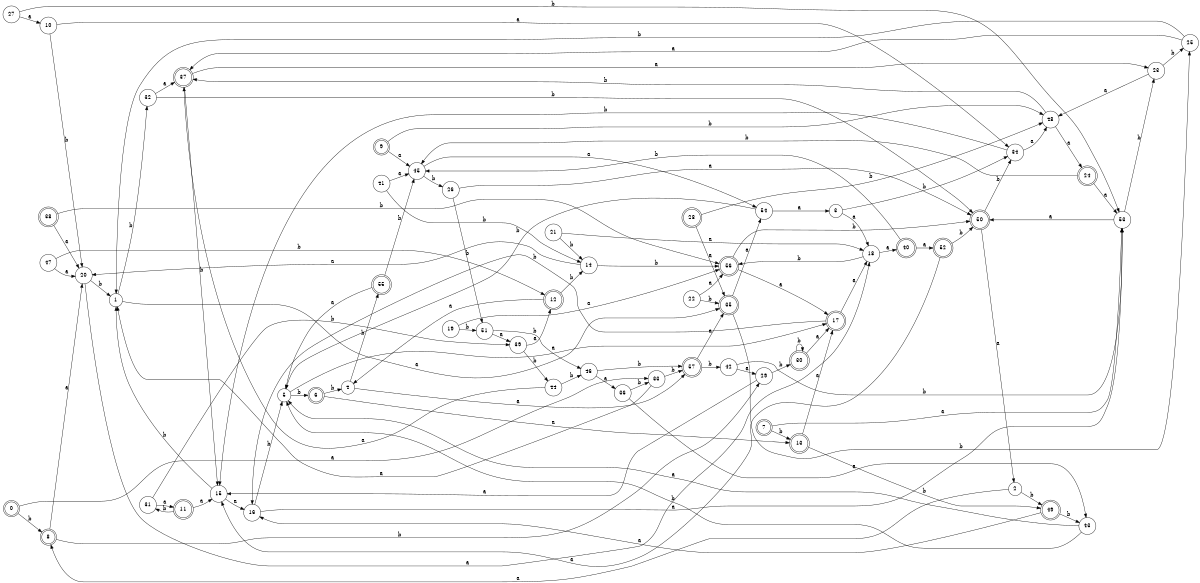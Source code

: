 digraph n47_1 {
__start0 [label="" shape="none"];

rankdir=LR;
size="8,5";

s0 [style="rounded,filled", color="black", fillcolor="white" shape="doublecircle", label="0"];
s1 [style="filled", color="black", fillcolor="white" shape="circle", label="1"];
s2 [style="filled", color="black", fillcolor="white" shape="circle", label="2"];
s3 [style="filled", color="black", fillcolor="white" shape="circle", label="3"];
s4 [style="filled", color="black", fillcolor="white" shape="circle", label="4"];
s5 [style="filled", color="black", fillcolor="white" shape="circle", label="5"];
s6 [style="rounded,filled", color="black", fillcolor="white" shape="doublecircle", label="6"];
s7 [style="rounded,filled", color="black", fillcolor="white" shape="doublecircle", label="7"];
s8 [style="rounded,filled", color="black", fillcolor="white" shape="doublecircle", label="8"];
s9 [style="rounded,filled", color="black", fillcolor="white" shape="doublecircle", label="9"];
s10 [style="filled", color="black", fillcolor="white" shape="circle", label="10"];
s11 [style="rounded,filled", color="black", fillcolor="white" shape="doublecircle", label="11"];
s12 [style="rounded,filled", color="black", fillcolor="white" shape="doublecircle", label="12"];
s13 [style="rounded,filled", color="black", fillcolor="white" shape="doublecircle", label="13"];
s14 [style="filled", color="black", fillcolor="white" shape="circle", label="14"];
s15 [style="filled", color="black", fillcolor="white" shape="circle", label="15"];
s16 [style="filled", color="black", fillcolor="white" shape="circle", label="16"];
s17 [style="rounded,filled", color="black", fillcolor="white" shape="doublecircle", label="17"];
s18 [style="filled", color="black", fillcolor="white" shape="circle", label="18"];
s19 [style="filled", color="black", fillcolor="white" shape="circle", label="19"];
s20 [style="filled", color="black", fillcolor="white" shape="circle", label="20"];
s21 [style="filled", color="black", fillcolor="white" shape="circle", label="21"];
s22 [style="filled", color="black", fillcolor="white" shape="circle", label="22"];
s23 [style="filled", color="black", fillcolor="white" shape="circle", label="23"];
s24 [style="rounded,filled", color="black", fillcolor="white" shape="doublecircle", label="24"];
s25 [style="filled", color="black", fillcolor="white" shape="circle", label="25"];
s26 [style="filled", color="black", fillcolor="white" shape="circle", label="26"];
s27 [style="filled", color="black", fillcolor="white" shape="circle", label="27"];
s28 [style="rounded,filled", color="black", fillcolor="white" shape="doublecircle", label="28"];
s29 [style="filled", color="black", fillcolor="white" shape="circle", label="29"];
s30 [style="rounded,filled", color="black", fillcolor="white" shape="doublecircle", label="30"];
s31 [style="filled", color="black", fillcolor="white" shape="circle", label="31"];
s32 [style="filled", color="black", fillcolor="white" shape="circle", label="32"];
s33 [style="filled", color="black", fillcolor="white" shape="circle", label="33"];
s34 [style="filled", color="black", fillcolor="white" shape="circle", label="34"];
s35 [style="rounded,filled", color="black", fillcolor="white" shape="doublecircle", label="35"];
s36 [style="filled", color="black", fillcolor="white" shape="circle", label="36"];
s37 [style="rounded,filled", color="black", fillcolor="white" shape="doublecircle", label="37"];
s38 [style="rounded,filled", color="black", fillcolor="white" shape="doublecircle", label="38"];
s39 [style="filled", color="black", fillcolor="white" shape="circle", label="39"];
s40 [style="rounded,filled", color="black", fillcolor="white" shape="doublecircle", label="40"];
s41 [style="filled", color="black", fillcolor="white" shape="circle", label="41"];
s42 [style="filled", color="black", fillcolor="white" shape="circle", label="42"];
s43 [style="filled", color="black", fillcolor="white" shape="circle", label="43"];
s44 [style="filled", color="black", fillcolor="white" shape="circle", label="44"];
s45 [style="filled", color="black", fillcolor="white" shape="circle", label="45"];
s46 [style="filled", color="black", fillcolor="white" shape="circle", label="46"];
s47 [style="filled", color="black", fillcolor="white" shape="circle", label="47"];
s48 [style="filled", color="black", fillcolor="white" shape="circle", label="48"];
s49 [style="rounded,filled", color="black", fillcolor="white" shape="doublecircle", label="49"];
s50 [style="rounded,filled", color="black", fillcolor="white" shape="doublecircle", label="50"];
s51 [style="filled", color="black", fillcolor="white" shape="circle", label="51"];
s52 [style="rounded,filled", color="black", fillcolor="white" shape="doublecircle", label="52"];
s53 [style="filled", color="black", fillcolor="white" shape="circle", label="53"];
s54 [style="filled", color="black", fillcolor="white" shape="circle", label="54"];
s55 [style="rounded,filled", color="black", fillcolor="white" shape="doublecircle", label="55"];
s56 [style="rounded,filled", color="black", fillcolor="white" shape="doublecircle", label="56"];
s57 [style="rounded,filled", color="black", fillcolor="white" shape="doublecircle", label="57"];
s0 -> s33 [label="a"];
s0 -> s8 [label="b"];
s1 -> s35 [label="a"];
s1 -> s32 [label="b"];
s2 -> s8 [label="a"];
s2 -> s49 [label="b"];
s3 -> s18 [label="a"];
s3 -> s34 [label="b"];
s4 -> s57 [label="a"];
s4 -> s55 [label="b"];
s5 -> s17 [label="a"];
s5 -> s6 [label="b"];
s6 -> s13 [label="a"];
s6 -> s4 [label="b"];
s7 -> s53 [label="a"];
s7 -> s13 [label="b"];
s8 -> s20 [label="a"];
s8 -> s29 [label="b"];
s9 -> s45 [label="a"];
s9 -> s48 [label="b"];
s10 -> s34 [label="a"];
s10 -> s20 [label="b"];
s11 -> s15 [label="a"];
s11 -> s31 [label="b"];
s12 -> s4 [label="a"];
s12 -> s14 [label="b"];
s13 -> s17 [label="a"];
s13 -> s49 [label="b"];
s14 -> s20 [label="a"];
s14 -> s56 [label="b"];
s15 -> s16 [label="a"];
s15 -> s1 [label="b"];
s16 -> s53 [label="a"];
s16 -> s5 [label="b"];
s17 -> s18 [label="a"];
s17 -> s16 [label="b"];
s18 -> s40 [label="a"];
s18 -> s56 [label="b"];
s19 -> s56 [label="a"];
s19 -> s51 [label="b"];
s20 -> s18 [label="a"];
s20 -> s1 [label="b"];
s21 -> s18 [label="a"];
s21 -> s14 [label="b"];
s22 -> s56 [label="a"];
s22 -> s35 [label="b"];
s23 -> s48 [label="a"];
s23 -> s25 [label="b"];
s24 -> s53 [label="a"];
s24 -> s45 [label="b"];
s25 -> s37 [label="a"];
s25 -> s1 [label="b"];
s26 -> s50 [label="a"];
s26 -> s51 [label="b"];
s27 -> s10 [label="a"];
s27 -> s53 [label="b"];
s28 -> s35 [label="a"];
s28 -> s48 [label="b"];
s29 -> s15 [label="a"];
s29 -> s30 [label="b"];
s30 -> s17 [label="a"];
s30 -> s30 [label="b"];
s31 -> s11 [label="a"];
s31 -> s39 [label="b"];
s32 -> s37 [label="a"];
s32 -> s50 [label="b"];
s33 -> s1 [label="a"];
s33 -> s57 [label="b"];
s34 -> s48 [label="a"];
s34 -> s15 [label="b"];
s35 -> s54 [label="a"];
s35 -> s25 [label="b"];
s36 -> s43 [label="a"];
s36 -> s33 [label="b"];
s37 -> s23 [label="a"];
s37 -> s15 [label="b"];
s38 -> s20 [label="a"];
s38 -> s56 [label="b"];
s39 -> s12 [label="a"];
s39 -> s44 [label="b"];
s40 -> s52 [label="a"];
s40 -> s45 [label="b"];
s41 -> s45 [label="a"];
s41 -> s14 [label="b"];
s42 -> s29 [label="a"];
s42 -> s53 [label="b"];
s43 -> s5 [label="a"];
s43 -> s5 [label="b"];
s44 -> s37 [label="a"];
s44 -> s46 [label="b"];
s45 -> s54 [label="a"];
s45 -> s26 [label="b"];
s46 -> s36 [label="a"];
s46 -> s57 [label="b"];
s47 -> s20 [label="a"];
s47 -> s12 [label="b"];
s48 -> s24 [label="a"];
s48 -> s37 [label="b"];
s49 -> s16 [label="a"];
s49 -> s43 [label="b"];
s50 -> s2 [label="a"];
s50 -> s34 [label="b"];
s51 -> s39 [label="a"];
s51 -> s46 [label="b"];
s52 -> s15 [label="a"];
s52 -> s50 [label="b"];
s53 -> s50 [label="a"];
s53 -> s23 [label="b"];
s54 -> s3 [label="a"];
s54 -> s5 [label="b"];
s55 -> s5 [label="a"];
s55 -> s45 [label="b"];
s56 -> s17 [label="a"];
s56 -> s50 [label="b"];
s57 -> s35 [label="a"];
s57 -> s42 [label="b"];

}
